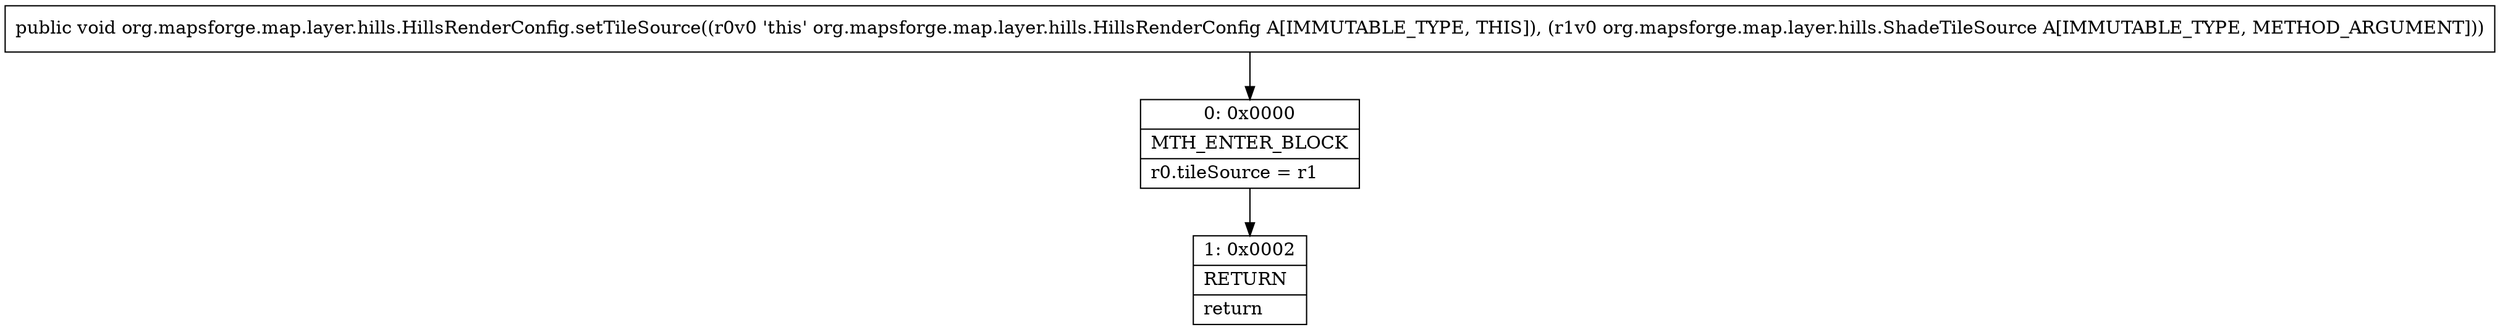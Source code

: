 digraph "CFG fororg.mapsforge.map.layer.hills.HillsRenderConfig.setTileSource(Lorg\/mapsforge\/map\/layer\/hills\/ShadeTileSource;)V" {
Node_0 [shape=record,label="{0\:\ 0x0000|MTH_ENTER_BLOCK\l|r0.tileSource = r1\l}"];
Node_1 [shape=record,label="{1\:\ 0x0002|RETURN\l|return\l}"];
MethodNode[shape=record,label="{public void org.mapsforge.map.layer.hills.HillsRenderConfig.setTileSource((r0v0 'this' org.mapsforge.map.layer.hills.HillsRenderConfig A[IMMUTABLE_TYPE, THIS]), (r1v0 org.mapsforge.map.layer.hills.ShadeTileSource A[IMMUTABLE_TYPE, METHOD_ARGUMENT])) }"];
MethodNode -> Node_0;
Node_0 -> Node_1;
}

